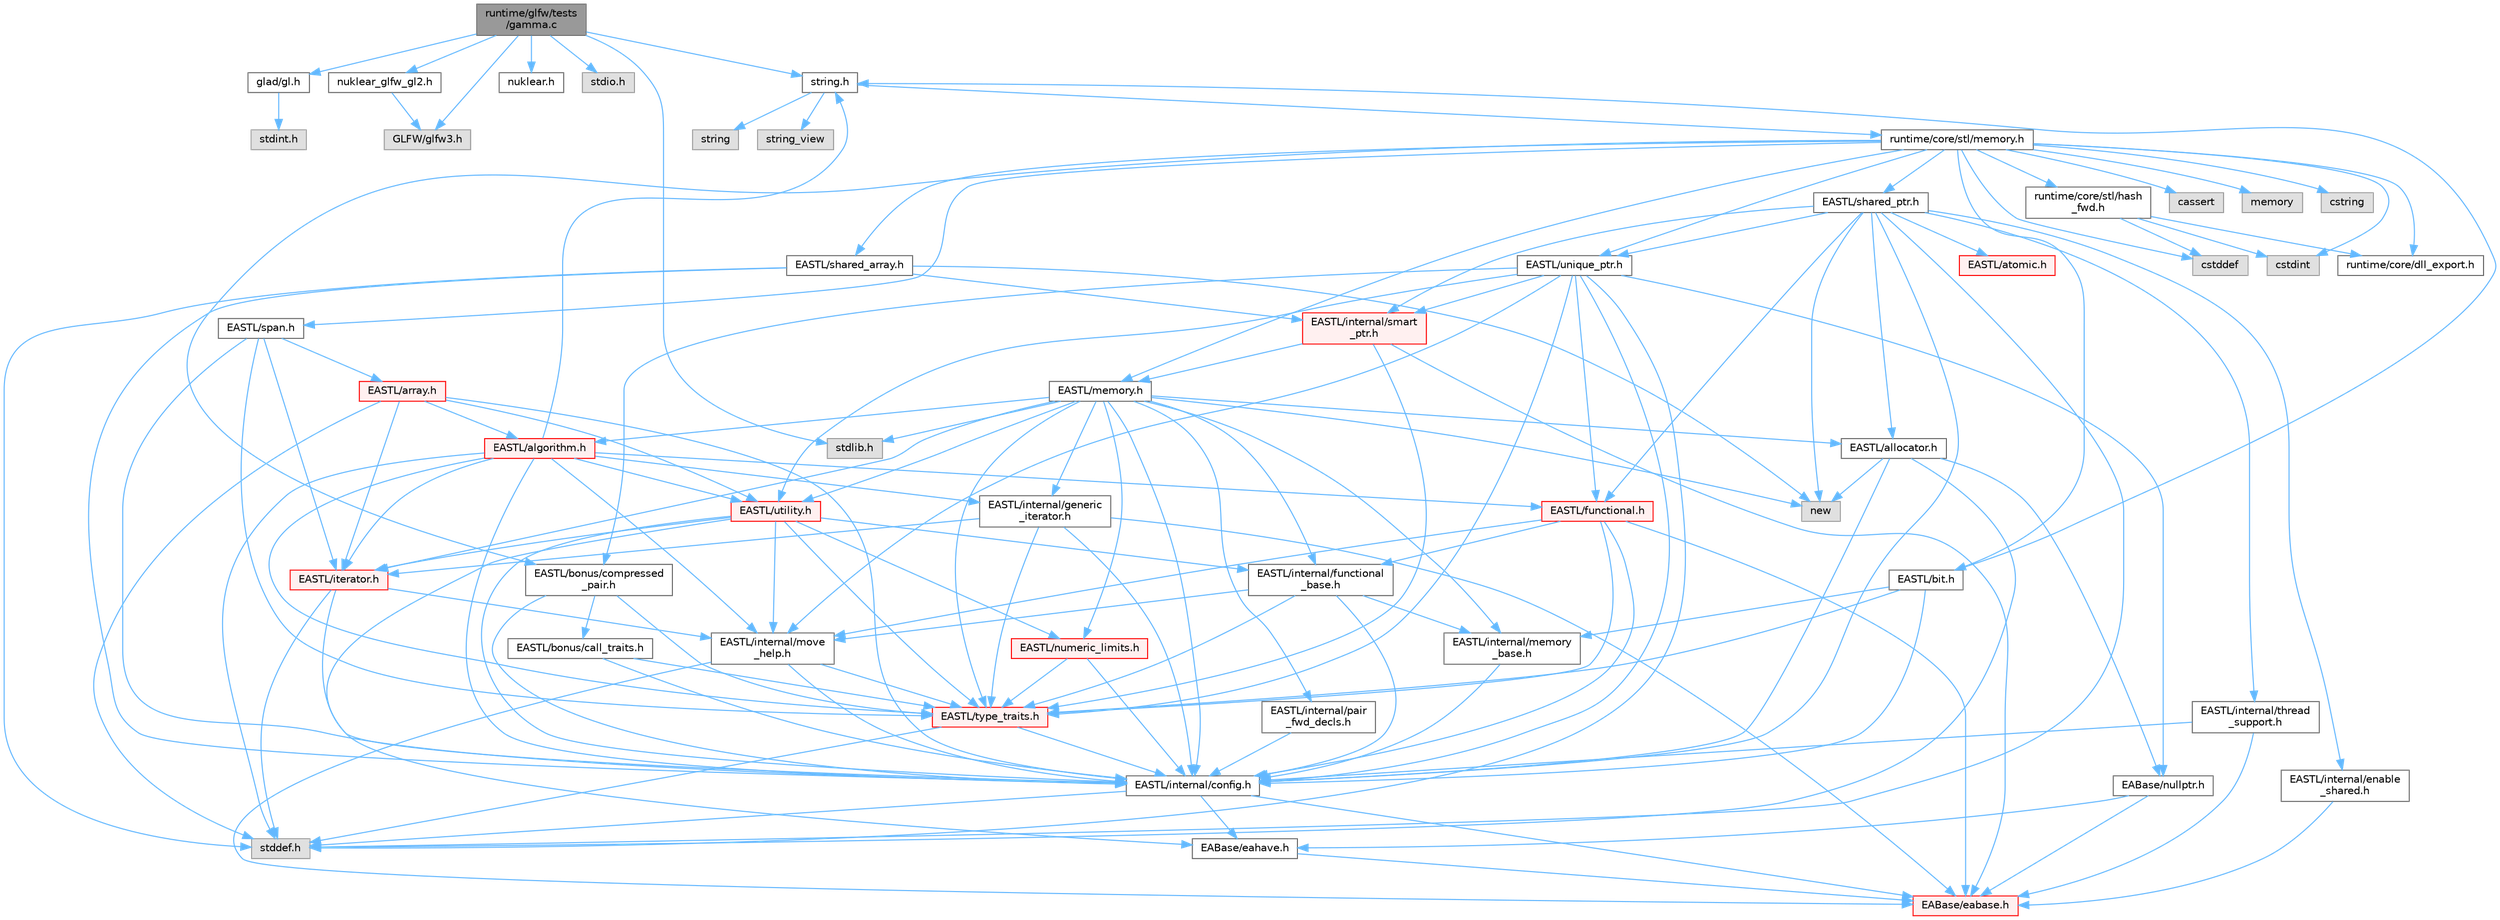 digraph "runtime/glfw/tests/gamma.c"
{
 // LATEX_PDF_SIZE
  bgcolor="transparent";
  edge [fontname=Helvetica,fontsize=10,labelfontname=Helvetica,labelfontsize=10];
  node [fontname=Helvetica,fontsize=10,shape=box,height=0.2,width=0.4];
  Node1 [id="Node000001",label="runtime/glfw/tests\l/gamma.c",height=0.2,width=0.4,color="gray40", fillcolor="grey60", style="filled", fontcolor="black",tooltip=" "];
  Node1 -> Node2 [id="edge1_Node000001_Node000002",color="steelblue1",style="solid",tooltip=" "];
  Node2 [id="Node000002",label="glad/gl.h",height=0.2,width=0.4,color="grey40", fillcolor="white", style="filled",URL="$gl_8h.html",tooltip=" "];
  Node2 -> Node3 [id="edge2_Node000002_Node000003",color="steelblue1",style="solid",tooltip=" "];
  Node3 [id="Node000003",label="stdint.h",height=0.2,width=0.4,color="grey60", fillcolor="#E0E0E0", style="filled",tooltip=" "];
  Node1 -> Node4 [id="edge3_Node000001_Node000004",color="steelblue1",style="solid",tooltip=" "];
  Node4 [id="Node000004",label="GLFW/glfw3.h",height=0.2,width=0.4,color="grey60", fillcolor="#E0E0E0", style="filled",tooltip=" "];
  Node1 -> Node5 [id="edge4_Node000001_Node000005",color="steelblue1",style="solid",tooltip=" "];
  Node5 [id="Node000005",label="nuklear.h",height=0.2,width=0.4,color="grey40", fillcolor="white", style="filled",URL="$nuklear_8h.html",tooltip=" "];
  Node1 -> Node6 [id="edge5_Node000001_Node000006",color="steelblue1",style="solid",tooltip=" "];
  Node6 [id="Node000006",label="nuklear_glfw_gl2.h",height=0.2,width=0.4,color="grey40", fillcolor="white", style="filled",URL="$nuklear__glfw__gl2_8h.html",tooltip=" "];
  Node6 -> Node4 [id="edge6_Node000006_Node000004",color="steelblue1",style="solid",tooltip=" "];
  Node1 -> Node7 [id="edge7_Node000001_Node000007",color="steelblue1",style="solid",tooltip=" "];
  Node7 [id="Node000007",label="stdio.h",height=0.2,width=0.4,color="grey60", fillcolor="#E0E0E0", style="filled",tooltip=" "];
  Node1 -> Node8 [id="edge8_Node000001_Node000008",color="steelblue1",style="solid",tooltip=" "];
  Node8 [id="Node000008",label="stdlib.h",height=0.2,width=0.4,color="grey60", fillcolor="#E0E0E0", style="filled",tooltip=" "];
  Node1 -> Node9 [id="edge9_Node000001_Node000009",color="steelblue1",style="solid",tooltip=" "];
  Node9 [id="Node000009",label="string.h",height=0.2,width=0.4,color="grey40", fillcolor="white", style="filled",URL="$string_8h.html",tooltip=" "];
  Node9 -> Node10 [id="edge10_Node000009_Node000010",color="steelblue1",style="solid",tooltip=" "];
  Node10 [id="Node000010",label="string",height=0.2,width=0.4,color="grey60", fillcolor="#E0E0E0", style="filled",tooltip=" "];
  Node9 -> Node11 [id="edge11_Node000009_Node000011",color="steelblue1",style="solid",tooltip=" "];
  Node11 [id="Node000011",label="string_view",height=0.2,width=0.4,color="grey60", fillcolor="#E0E0E0", style="filled",tooltip=" "];
  Node9 -> Node12 [id="edge12_Node000009_Node000012",color="steelblue1",style="solid",tooltip=" "];
  Node12 [id="Node000012",label="runtime/core/stl/memory.h",height=0.2,width=0.4,color="grey40", fillcolor="white", style="filled",URL="$core_2stl_2memory_8h.html",tooltip=" "];
  Node12 -> Node13 [id="edge13_Node000012_Node000013",color="steelblue1",style="solid",tooltip=" "];
  Node13 [id="Node000013",label="cstddef",height=0.2,width=0.4,color="grey60", fillcolor="#E0E0E0", style="filled",tooltip=" "];
  Node12 -> Node14 [id="edge14_Node000012_Node000014",color="steelblue1",style="solid",tooltip=" "];
  Node14 [id="Node000014",label="cstdint",height=0.2,width=0.4,color="grey60", fillcolor="#E0E0E0", style="filled",tooltip=" "];
  Node12 -> Node15 [id="edge15_Node000012_Node000015",color="steelblue1",style="solid",tooltip=" "];
  Node15 [id="Node000015",label="cassert",height=0.2,width=0.4,color="grey60", fillcolor="#E0E0E0", style="filled",tooltip=" "];
  Node12 -> Node16 [id="edge16_Node000012_Node000016",color="steelblue1",style="solid",tooltip=" "];
  Node16 [id="Node000016",label="memory",height=0.2,width=0.4,color="grey60", fillcolor="#E0E0E0", style="filled",tooltip=" "];
  Node12 -> Node17 [id="edge17_Node000012_Node000017",color="steelblue1",style="solid",tooltip=" "];
  Node17 [id="Node000017",label="cstring",height=0.2,width=0.4,color="grey60", fillcolor="#E0E0E0", style="filled",tooltip=" "];
  Node12 -> Node18 [id="edge18_Node000012_Node000018",color="steelblue1",style="solid",tooltip=" "];
  Node18 [id="Node000018",label="EASTL/bit.h",height=0.2,width=0.4,color="grey40", fillcolor="white", style="filled",URL="$bit_8h.html",tooltip=" "];
  Node18 -> Node19 [id="edge19_Node000018_Node000019",color="steelblue1",style="solid",tooltip=" "];
  Node19 [id="Node000019",label="EASTL/internal/config.h",height=0.2,width=0.4,color="grey40", fillcolor="white", style="filled",URL="$config_8h.html",tooltip=" "];
  Node19 -> Node20 [id="edge20_Node000019_Node000020",color="steelblue1",style="solid",tooltip=" "];
  Node20 [id="Node000020",label="EABase/eabase.h",height=0.2,width=0.4,color="red", fillcolor="#FFF0F0", style="filled",URL="$eabase_8h.html",tooltip=" "];
  Node19 -> Node26 [id="edge21_Node000019_Node000026",color="steelblue1",style="solid",tooltip=" "];
  Node26 [id="Node000026",label="EABase/eahave.h",height=0.2,width=0.4,color="grey40", fillcolor="white", style="filled",URL="$eahave_8h.html",tooltip=" "];
  Node26 -> Node20 [id="edge22_Node000026_Node000020",color="steelblue1",style="solid",tooltip=" "];
  Node19 -> Node27 [id="edge23_Node000019_Node000027",color="steelblue1",style="solid",tooltip=" "];
  Node27 [id="Node000027",label="stddef.h",height=0.2,width=0.4,color="grey60", fillcolor="#E0E0E0", style="filled",tooltip=" "];
  Node18 -> Node28 [id="edge24_Node000018_Node000028",color="steelblue1",style="solid",tooltip=" "];
  Node28 [id="Node000028",label="EASTL/internal/memory\l_base.h",height=0.2,width=0.4,color="grey40", fillcolor="white", style="filled",URL="$memory__base_8h.html",tooltip=" "];
  Node28 -> Node19 [id="edge25_Node000028_Node000019",color="steelblue1",style="solid",tooltip=" "];
  Node18 -> Node29 [id="edge26_Node000018_Node000029",color="steelblue1",style="solid",tooltip=" "];
  Node29 [id="Node000029",label="EASTL/type_traits.h",height=0.2,width=0.4,color="red", fillcolor="#FFF0F0", style="filled",URL="$_e_a_s_t_l_2include_2_e_a_s_t_l_2type__traits_8h.html",tooltip=" "];
  Node29 -> Node19 [id="edge27_Node000029_Node000019",color="steelblue1",style="solid",tooltip=" "];
  Node29 -> Node27 [id="edge28_Node000029_Node000027",color="steelblue1",style="solid",tooltip=" "];
  Node18 -> Node9 [id="edge29_Node000018_Node000009",color="steelblue1",style="solid",tooltip=" "];
  Node12 -> Node39 [id="edge30_Node000012_Node000039",color="steelblue1",style="solid",tooltip=" "];
  Node39 [id="Node000039",label="EASTL/memory.h",height=0.2,width=0.4,color="grey40", fillcolor="white", style="filled",URL="$_e_a_s_t_l_2include_2_e_a_s_t_l_2memory_8h.html",tooltip=" "];
  Node39 -> Node19 [id="edge31_Node000039_Node000019",color="steelblue1",style="solid",tooltip=" "];
  Node39 -> Node28 [id="edge32_Node000039_Node000028",color="steelblue1",style="solid",tooltip=" "];
  Node39 -> Node40 [id="edge33_Node000039_Node000040",color="steelblue1",style="solid",tooltip=" "];
  Node40 [id="Node000040",label="EASTL/internal/generic\l_iterator.h",height=0.2,width=0.4,color="grey40", fillcolor="white", style="filled",URL="$generic__iterator_8h.html",tooltip=" "];
  Node40 -> Node20 [id="edge34_Node000040_Node000020",color="steelblue1",style="solid",tooltip=" "];
  Node40 -> Node19 [id="edge35_Node000040_Node000019",color="steelblue1",style="solid",tooltip=" "];
  Node40 -> Node41 [id="edge36_Node000040_Node000041",color="steelblue1",style="solid",tooltip=" "];
  Node41 [id="Node000041",label="EASTL/iterator.h",height=0.2,width=0.4,color="red", fillcolor="#FFF0F0", style="filled",URL="$_e_a_s_t_l_2include_2_e_a_s_t_l_2iterator_8h.html",tooltip=" "];
  Node41 -> Node19 [id="edge37_Node000041_Node000019",color="steelblue1",style="solid",tooltip=" "];
  Node41 -> Node42 [id="edge38_Node000041_Node000042",color="steelblue1",style="solid",tooltip=" "];
  Node42 [id="Node000042",label="EASTL/internal/move\l_help.h",height=0.2,width=0.4,color="grey40", fillcolor="white", style="filled",URL="$move__help_8h.html",tooltip=" "];
  Node42 -> Node20 [id="edge39_Node000042_Node000020",color="steelblue1",style="solid",tooltip=" "];
  Node42 -> Node19 [id="edge40_Node000042_Node000019",color="steelblue1",style="solid",tooltip=" "];
  Node42 -> Node29 [id="edge41_Node000042_Node000029",color="steelblue1",style="solid",tooltip=" "];
  Node41 -> Node27 [id="edge42_Node000041_Node000027",color="steelblue1",style="solid",tooltip=" "];
  Node40 -> Node29 [id="edge43_Node000040_Node000029",color="steelblue1",style="solid",tooltip=" "];
  Node39 -> Node44 [id="edge44_Node000039_Node000044",color="steelblue1",style="solid",tooltip=" "];
  Node44 [id="Node000044",label="EASTL/internal/pair\l_fwd_decls.h",height=0.2,width=0.4,color="grey40", fillcolor="white", style="filled",URL="$pair__fwd__decls_8h.html",tooltip=" "];
  Node44 -> Node19 [id="edge45_Node000044_Node000019",color="steelblue1",style="solid",tooltip=" "];
  Node39 -> Node45 [id="edge46_Node000039_Node000045",color="steelblue1",style="solid",tooltip=" "];
  Node45 [id="Node000045",label="EASTL/internal/functional\l_base.h",height=0.2,width=0.4,color="grey40", fillcolor="white", style="filled",URL="$functional__base_8h.html",tooltip=" "];
  Node45 -> Node19 [id="edge47_Node000045_Node000019",color="steelblue1",style="solid",tooltip=" "];
  Node45 -> Node28 [id="edge48_Node000045_Node000028",color="steelblue1",style="solid",tooltip=" "];
  Node45 -> Node42 [id="edge49_Node000045_Node000042",color="steelblue1",style="solid",tooltip=" "];
  Node45 -> Node29 [id="edge50_Node000045_Node000029",color="steelblue1",style="solid",tooltip=" "];
  Node39 -> Node46 [id="edge51_Node000039_Node000046",color="steelblue1",style="solid",tooltip=" "];
  Node46 [id="Node000046",label="EASTL/algorithm.h",height=0.2,width=0.4,color="red", fillcolor="#FFF0F0", style="filled",URL="$_e_a_s_t_l_2include_2_e_a_s_t_l_2algorithm_8h.html",tooltip=" "];
  Node46 -> Node19 [id="edge52_Node000046_Node000019",color="steelblue1",style="solid",tooltip=" "];
  Node46 -> Node29 [id="edge53_Node000046_Node000029",color="steelblue1",style="solid",tooltip=" "];
  Node46 -> Node42 [id="edge54_Node000046_Node000042",color="steelblue1",style="solid",tooltip=" "];
  Node46 -> Node41 [id="edge55_Node000046_Node000041",color="steelblue1",style="solid",tooltip=" "];
  Node46 -> Node49 [id="edge56_Node000046_Node000049",color="steelblue1",style="solid",tooltip=" "];
  Node49 [id="Node000049",label="EASTL/functional.h",height=0.2,width=0.4,color="red", fillcolor="#FFF0F0", style="filled",URL="$_e_a_s_t_l_2include_2_e_a_s_t_l_2functional_8h.html",tooltip=" "];
  Node49 -> Node20 [id="edge57_Node000049_Node000020",color="steelblue1",style="solid",tooltip=" "];
  Node49 -> Node19 [id="edge58_Node000049_Node000019",color="steelblue1",style="solid",tooltip=" "];
  Node49 -> Node42 [id="edge59_Node000049_Node000042",color="steelblue1",style="solid",tooltip=" "];
  Node49 -> Node29 [id="edge60_Node000049_Node000029",color="steelblue1",style="solid",tooltip=" "];
  Node49 -> Node45 [id="edge61_Node000049_Node000045",color="steelblue1",style="solid",tooltip=" "];
  Node46 -> Node56 [id="edge62_Node000046_Node000056",color="steelblue1",style="solid",tooltip=" "];
  Node56 [id="Node000056",label="EASTL/utility.h",height=0.2,width=0.4,color="red", fillcolor="#FFF0F0", style="filled",URL="$_e_a_s_t_l_2include_2_e_a_s_t_l_2utility_8h.html",tooltip=" "];
  Node56 -> Node19 [id="edge63_Node000056_Node000019",color="steelblue1",style="solid",tooltip=" "];
  Node56 -> Node29 [id="edge64_Node000056_Node000029",color="steelblue1",style="solid",tooltip=" "];
  Node56 -> Node41 [id="edge65_Node000056_Node000041",color="steelblue1",style="solid",tooltip=" "];
  Node56 -> Node57 [id="edge66_Node000056_Node000057",color="steelblue1",style="solid",tooltip=" "];
  Node57 [id="Node000057",label="EASTL/numeric_limits.h",height=0.2,width=0.4,color="red", fillcolor="#FFF0F0", style="filled",URL="$numeric__limits_8h.html",tooltip=" "];
  Node57 -> Node19 [id="edge67_Node000057_Node000019",color="steelblue1",style="solid",tooltip=" "];
  Node57 -> Node29 [id="edge68_Node000057_Node000029",color="steelblue1",style="solid",tooltip=" "];
  Node56 -> Node45 [id="edge69_Node000056_Node000045",color="steelblue1",style="solid",tooltip=" "];
  Node56 -> Node42 [id="edge70_Node000056_Node000042",color="steelblue1",style="solid",tooltip=" "];
  Node56 -> Node26 [id="edge71_Node000056_Node000026",color="steelblue1",style="solid",tooltip=" "];
  Node46 -> Node40 [id="edge72_Node000046_Node000040",color="steelblue1",style="solid",tooltip=" "];
  Node46 -> Node27 [id="edge73_Node000046_Node000027",color="steelblue1",style="solid",tooltip=" "];
  Node46 -> Node9 [id="edge74_Node000046_Node000009",color="steelblue1",style="solid",tooltip=" "];
  Node39 -> Node29 [id="edge75_Node000039_Node000029",color="steelblue1",style="solid",tooltip=" "];
  Node39 -> Node53 [id="edge76_Node000039_Node000053",color="steelblue1",style="solid",tooltip=" "];
  Node53 [id="Node000053",label="EASTL/allocator.h",height=0.2,width=0.4,color="grey40", fillcolor="white", style="filled",URL="$allocator_8h.html",tooltip=" "];
  Node53 -> Node19 [id="edge77_Node000053_Node000019",color="steelblue1",style="solid",tooltip=" "];
  Node53 -> Node31 [id="edge78_Node000053_Node000031",color="steelblue1",style="solid",tooltip=" "];
  Node31 [id="Node000031",label="EABase/nullptr.h",height=0.2,width=0.4,color="grey40", fillcolor="white", style="filled",URL="$nullptr_8h.html",tooltip=" "];
  Node31 -> Node20 [id="edge79_Node000031_Node000020",color="steelblue1",style="solid",tooltip=" "];
  Node31 -> Node26 [id="edge80_Node000031_Node000026",color="steelblue1",style="solid",tooltip=" "];
  Node53 -> Node27 [id="edge81_Node000053_Node000027",color="steelblue1",style="solid",tooltip=" "];
  Node53 -> Node54 [id="edge82_Node000053_Node000054",color="steelblue1",style="solid",tooltip=" "];
  Node54 [id="Node000054",label="new",height=0.2,width=0.4,color="grey60", fillcolor="#E0E0E0", style="filled",tooltip=" "];
  Node39 -> Node41 [id="edge83_Node000039_Node000041",color="steelblue1",style="solid",tooltip=" "];
  Node39 -> Node56 [id="edge84_Node000039_Node000056",color="steelblue1",style="solid",tooltip=" "];
  Node39 -> Node57 [id="edge85_Node000039_Node000057",color="steelblue1",style="solid",tooltip=" "];
  Node39 -> Node8 [id="edge86_Node000039_Node000008",color="steelblue1",style="solid",tooltip=" "];
  Node39 -> Node54 [id="edge87_Node000039_Node000054",color="steelblue1",style="solid",tooltip=" "];
  Node12 -> Node66 [id="edge88_Node000012_Node000066",color="steelblue1",style="solid",tooltip=" "];
  Node66 [id="Node000066",label="EASTL/shared_array.h",height=0.2,width=0.4,color="grey40", fillcolor="white", style="filled",URL="$shared__array_8h.html",tooltip=" "];
  Node66 -> Node19 [id="edge89_Node000066_Node000019",color="steelblue1",style="solid",tooltip=" "];
  Node66 -> Node67 [id="edge90_Node000066_Node000067",color="steelblue1",style="solid",tooltip=" "];
  Node67 [id="Node000067",label="EASTL/internal/smart\l_ptr.h",height=0.2,width=0.4,color="red", fillcolor="#FFF0F0", style="filled",URL="$smart__ptr_8h.html",tooltip=" "];
  Node67 -> Node20 [id="edge91_Node000067_Node000020",color="steelblue1",style="solid",tooltip=" "];
  Node67 -> Node39 [id="edge92_Node000067_Node000039",color="steelblue1",style="solid",tooltip=" "];
  Node67 -> Node29 [id="edge93_Node000067_Node000029",color="steelblue1",style="solid",tooltip=" "];
  Node66 -> Node54 [id="edge94_Node000066_Node000054",color="steelblue1",style="solid",tooltip=" "];
  Node66 -> Node27 [id="edge95_Node000066_Node000027",color="steelblue1",style="solid",tooltip=" "];
  Node12 -> Node69 [id="edge96_Node000012_Node000069",color="steelblue1",style="solid",tooltip=" "];
  Node69 [id="Node000069",label="EASTL/unique_ptr.h",height=0.2,width=0.4,color="grey40", fillcolor="white", style="filled",URL="$unique__ptr_8h.html",tooltip=" "];
  Node69 -> Node31 [id="edge97_Node000069_Node000031",color="steelblue1",style="solid",tooltip=" "];
  Node69 -> Node70 [id="edge98_Node000069_Node000070",color="steelblue1",style="solid",tooltip=" "];
  Node70 [id="Node000070",label="EASTL/bonus/compressed\l_pair.h",height=0.2,width=0.4,color="grey40", fillcolor="white", style="filled",URL="$compressed__pair_8h.html",tooltip=" "];
  Node70 -> Node19 [id="edge99_Node000070_Node000019",color="steelblue1",style="solid",tooltip=" "];
  Node70 -> Node29 [id="edge100_Node000070_Node000029",color="steelblue1",style="solid",tooltip=" "];
  Node70 -> Node71 [id="edge101_Node000070_Node000071",color="steelblue1",style="solid",tooltip=" "];
  Node71 [id="Node000071",label="EASTL/bonus/call_traits.h",height=0.2,width=0.4,color="grey40", fillcolor="white", style="filled",URL="$call__traits_8h.html",tooltip=" "];
  Node71 -> Node19 [id="edge102_Node000071_Node000019",color="steelblue1",style="solid",tooltip=" "];
  Node71 -> Node29 [id="edge103_Node000071_Node000029",color="steelblue1",style="solid",tooltip=" "];
  Node69 -> Node49 [id="edge104_Node000069_Node000049",color="steelblue1",style="solid",tooltip=" "];
  Node69 -> Node19 [id="edge105_Node000069_Node000019",color="steelblue1",style="solid",tooltip=" "];
  Node69 -> Node42 [id="edge106_Node000069_Node000042",color="steelblue1",style="solid",tooltip=" "];
  Node69 -> Node67 [id="edge107_Node000069_Node000067",color="steelblue1",style="solid",tooltip=" "];
  Node69 -> Node29 [id="edge108_Node000069_Node000029",color="steelblue1",style="solid",tooltip=" "];
  Node69 -> Node56 [id="edge109_Node000069_Node000056",color="steelblue1",style="solid",tooltip=" "];
  Node69 -> Node27 [id="edge110_Node000069_Node000027",color="steelblue1",style="solid",tooltip=" "];
  Node12 -> Node72 [id="edge111_Node000012_Node000072",color="steelblue1",style="solid",tooltip=" "];
  Node72 [id="Node000072",label="EASTL/shared_ptr.h",height=0.2,width=0.4,color="grey40", fillcolor="white", style="filled",URL="$shared__ptr_8h.html",tooltip=" "];
  Node72 -> Node19 [id="edge112_Node000072_Node000019",color="steelblue1",style="solid",tooltip=" "];
  Node72 -> Node67 [id="edge113_Node000072_Node000067",color="steelblue1",style="solid",tooltip=" "];
  Node72 -> Node73 [id="edge114_Node000072_Node000073",color="steelblue1",style="solid",tooltip=" "];
  Node73 [id="Node000073",label="EASTL/internal/thread\l_support.h",height=0.2,width=0.4,color="grey40", fillcolor="white", style="filled",URL="$thread__support_8h.html",tooltip=" "];
  Node73 -> Node20 [id="edge115_Node000073_Node000020",color="steelblue1",style="solid",tooltip=" "];
  Node73 -> Node19 [id="edge116_Node000073_Node000019",color="steelblue1",style="solid",tooltip=" "];
  Node72 -> Node69 [id="edge117_Node000072_Node000069",color="steelblue1",style="solid",tooltip=" "];
  Node72 -> Node49 [id="edge118_Node000072_Node000049",color="steelblue1",style="solid",tooltip=" "];
  Node72 -> Node53 [id="edge119_Node000072_Node000053",color="steelblue1",style="solid",tooltip=" "];
  Node72 -> Node74 [id="edge120_Node000072_Node000074",color="steelblue1",style="solid",tooltip=" "];
  Node74 [id="Node000074",label="EASTL/atomic.h",height=0.2,width=0.4,color="red", fillcolor="#FFF0F0", style="filled",URL="$_e_a_s_t_l_2include_2_e_a_s_t_l_2atomic_8h.html",tooltip=" "];
  Node72 -> Node54 [id="edge121_Node000072_Node000054",color="steelblue1",style="solid",tooltip=" "];
  Node72 -> Node27 [id="edge122_Node000072_Node000027",color="steelblue1",style="solid",tooltip=" "];
  Node72 -> Node151 [id="edge123_Node000072_Node000151",color="steelblue1",style="solid",tooltip=" "];
  Node151 [id="Node000151",label="EASTL/internal/enable\l_shared.h",height=0.2,width=0.4,color="grey40", fillcolor="white", style="filled",URL="$enable__shared_8h.html",tooltip=" "];
  Node151 -> Node20 [id="edge124_Node000151_Node000020",color="steelblue1",style="solid",tooltip=" "];
  Node12 -> Node152 [id="edge125_Node000012_Node000152",color="steelblue1",style="solid",tooltip=" "];
  Node152 [id="Node000152",label="EASTL/span.h",height=0.2,width=0.4,color="grey40", fillcolor="white", style="filled",URL="$span_8h.html",tooltip=" "];
  Node152 -> Node19 [id="edge126_Node000152_Node000019",color="steelblue1",style="solid",tooltip=" "];
  Node152 -> Node29 [id="edge127_Node000152_Node000029",color="steelblue1",style="solid",tooltip=" "];
  Node152 -> Node41 [id="edge128_Node000152_Node000041",color="steelblue1",style="solid",tooltip=" "];
  Node152 -> Node153 [id="edge129_Node000152_Node000153",color="steelblue1",style="solid",tooltip=" "];
  Node153 [id="Node000153",label="EASTL/array.h",height=0.2,width=0.4,color="red", fillcolor="#FFF0F0", style="filled",URL="$array_8h.html",tooltip=" "];
  Node153 -> Node19 [id="edge130_Node000153_Node000019",color="steelblue1",style="solid",tooltip=" "];
  Node153 -> Node41 [id="edge131_Node000153_Node000041",color="steelblue1",style="solid",tooltip=" "];
  Node153 -> Node46 [id="edge132_Node000153_Node000046",color="steelblue1",style="solid",tooltip=" "];
  Node153 -> Node56 [id="edge133_Node000153_Node000056",color="steelblue1",style="solid",tooltip=" "];
  Node153 -> Node27 [id="edge134_Node000153_Node000027",color="steelblue1",style="solid",tooltip=" "];
  Node12 -> Node70 [id="edge135_Node000012_Node000070",color="steelblue1",style="solid",tooltip=" "];
  Node12 -> Node155 [id="edge136_Node000012_Node000155",color="steelblue1",style="solid",tooltip=" "];
  Node155 [id="Node000155",label="runtime/core/dll_export.h",height=0.2,width=0.4,color="grey40", fillcolor="white", style="filled",URL="$dll__export_8h.html",tooltip=" "];
  Node12 -> Node156 [id="edge137_Node000012_Node000156",color="steelblue1",style="solid",tooltip=" "];
  Node156 [id="Node000156",label="runtime/core/stl/hash\l_fwd.h",height=0.2,width=0.4,color="grey40", fillcolor="white", style="filled",URL="$hash__fwd_8h.html",tooltip=" "];
  Node156 -> Node13 [id="edge138_Node000156_Node000013",color="steelblue1",style="solid",tooltip=" "];
  Node156 -> Node14 [id="edge139_Node000156_Node000014",color="steelblue1",style="solid",tooltip=" "];
  Node156 -> Node155 [id="edge140_Node000156_Node000155",color="steelblue1",style="solid",tooltip=" "];
}
